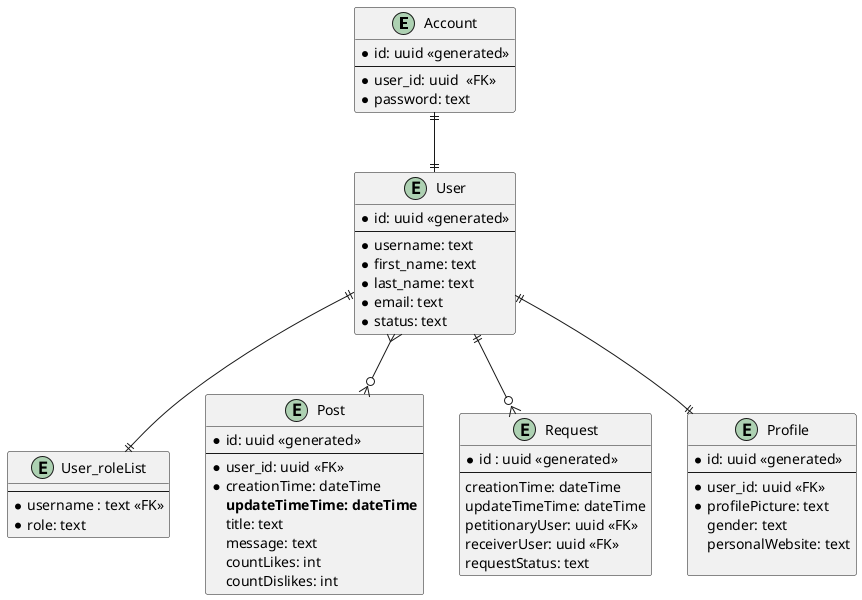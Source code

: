 @startuml
'https://plantuml.com/class-diagram
'abstract class AbstractList
 'abstract AbstractCollection
 'interface List
 'interface Collection
 '
 'List <|-- AbstractList
 'Collection <|-- AbstractCollection
 '
 'Collection <|- List
 'AbstractCollection <|- AbstractList
 'AbstractList <|-- ArrayList
 '
 'class ArrayList {
 'Object[] elementData
 'size()
 '}
 '
 'enum TimeUnit {
 'DAYS
 'HOURS
 'MINUTES
 '}'

entity Account{
    * id: uuid <<generated>>
    --
    * user_id: uuid  <<FK>>
    * password: text
}

entity User {
    * id: uuid <<generated>>
    --
    * username: text
    * first_name: text
    * last_name: text
    * email: text
    * status: text
}

entity User_roleList{
    --
    *username : text <<FK>>
    *role: text
}

entity Post {
    * id: uuid <<generated>>
    --
    * user_id: uuid <<FK>>
    * creationTime: dateTime
    **updateTimeTime: dateTime**
    title: text
    message: text
    countLikes: int
    countDislikes: int
}

entity Request {
    * id : uuid <<generated>>
    --
    creationTime: dateTime
    updateTimeTime: dateTime
    petitionaryUser: uuid <<FK>>
    receiverUser: uuid <<FK>>
    requestStatus: text
}

entity Profile {
    * id: uuid <<generated>>
    --
    * user_id: uuid <<FK>>
    * profilePicture: text
    gender: text
    personalWebsite: text

}

Account ||--|| User
User ||--|| Profile
User }--o{ Post
User ||--|| User_roleList
User ||--o{ Request

@enduml